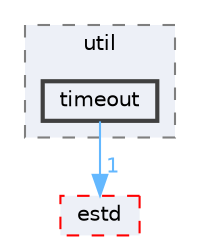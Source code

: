 digraph "timeout"
{
 // LATEX_PDF_SIZE
  bgcolor="transparent";
  edge [fontname=Helvetica,fontsize=10,labelfontname=Helvetica,labelfontsize=10];
  node [fontname=Helvetica,fontsize=10,shape=box,height=0.2,width=0.4];
  compound=true
  subgraph clusterdir_2b78c87d5d5518c761837c555fbcf156 {
    graph [ bgcolor="#edf0f7", pencolor="grey50", label="util", fontname=Helvetica,fontsize=10 style="filled,dashed", URL="dir_2b78c87d5d5518c761837c555fbcf156.html",tooltip=""]
  dir_d21cf80c2a1a6c8495ff8cdc742850d0 [label="timeout", fillcolor="#edf0f7", color="grey25", style="filled,bold", URL="dir_d21cf80c2a1a6c8495ff8cdc742850d0.html",tooltip=""];
  }
  dir_705ed472854f071e46e92f9933f4d565 [label="estd", fillcolor="#edf0f7", color="red", style="filled,dashed", URL="dir_705ed472854f071e46e92f9933f4d565.html",tooltip=""];
  dir_d21cf80c2a1a6c8495ff8cdc742850d0->dir_705ed472854f071e46e92f9933f4d565 [headlabel="1", labeldistance=1.5 headhref="dir_000209_000075.html" href="dir_000209_000075.html" color="steelblue1" fontcolor="steelblue1"];
}

